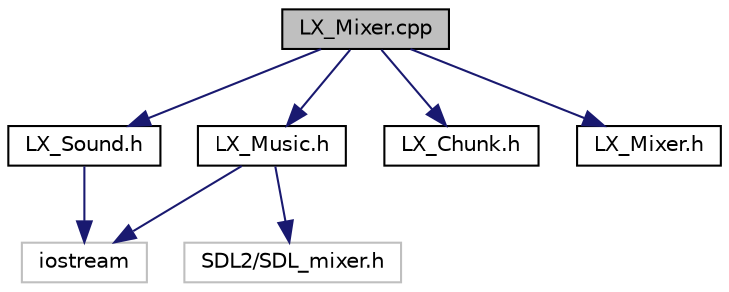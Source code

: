 digraph "LX_Mixer.cpp"
{
  edge [fontname="Helvetica",fontsize="10",labelfontname="Helvetica",labelfontsize="10"];
  node [fontname="Helvetica",fontsize="10",shape=record];
  Node1 [label="LX_Mixer.cpp",height=0.2,width=0.4,color="black", fillcolor="grey75", style="filled" fontcolor="black"];
  Node1 -> Node2 [color="midnightblue",fontsize="10",style="solid",fontname="Helvetica"];
  Node2 [label="LX_Sound.h",height=0.2,width=0.4,color="black", fillcolor="white", style="filled",URL="$_l_x___sound_8h.html",tooltip="The abstract sound class. "];
  Node2 -> Node3 [color="midnightblue",fontsize="10",style="solid",fontname="Helvetica"];
  Node3 [label="iostream",height=0.2,width=0.4,color="grey75", fillcolor="white", style="filled"];
  Node1 -> Node4 [color="midnightblue",fontsize="10",style="solid",fontname="Helvetica"];
  Node4 [label="LX_Music.h",height=0.2,width=0.4,color="black", fillcolor="white", style="filled",URL="$_l_x___music_8h.html",tooltip="The LX_Music library. "];
  Node4 -> Node3 [color="midnightblue",fontsize="10",style="solid",fontname="Helvetica"];
  Node4 -> Node5 [color="midnightblue",fontsize="10",style="solid",fontname="Helvetica"];
  Node5 [label="SDL2/SDL_mixer.h",height=0.2,width=0.4,color="grey75", fillcolor="white", style="filled"];
  Node1 -> Node6 [color="midnightblue",fontsize="10",style="solid",fontname="Helvetica"];
  Node6 [label="LX_Chunk.h",height=0.2,width=0.4,color="black", fillcolor="white", style="filled",URL="$_l_x___chunk_8h.html",tooltip="The wrapper of the SDL_Chunk structure. "];
  Node1 -> Node7 [color="midnightblue",fontsize="10",style="solid",fontname="Helvetica"];
  Node7 [label="LX_Mixer.h",height=0.2,width=0.4,color="black", fillcolor="white", style="filled",URL="$_l_x___mixer_8h.html",tooltip="The mixer library. "];
}
